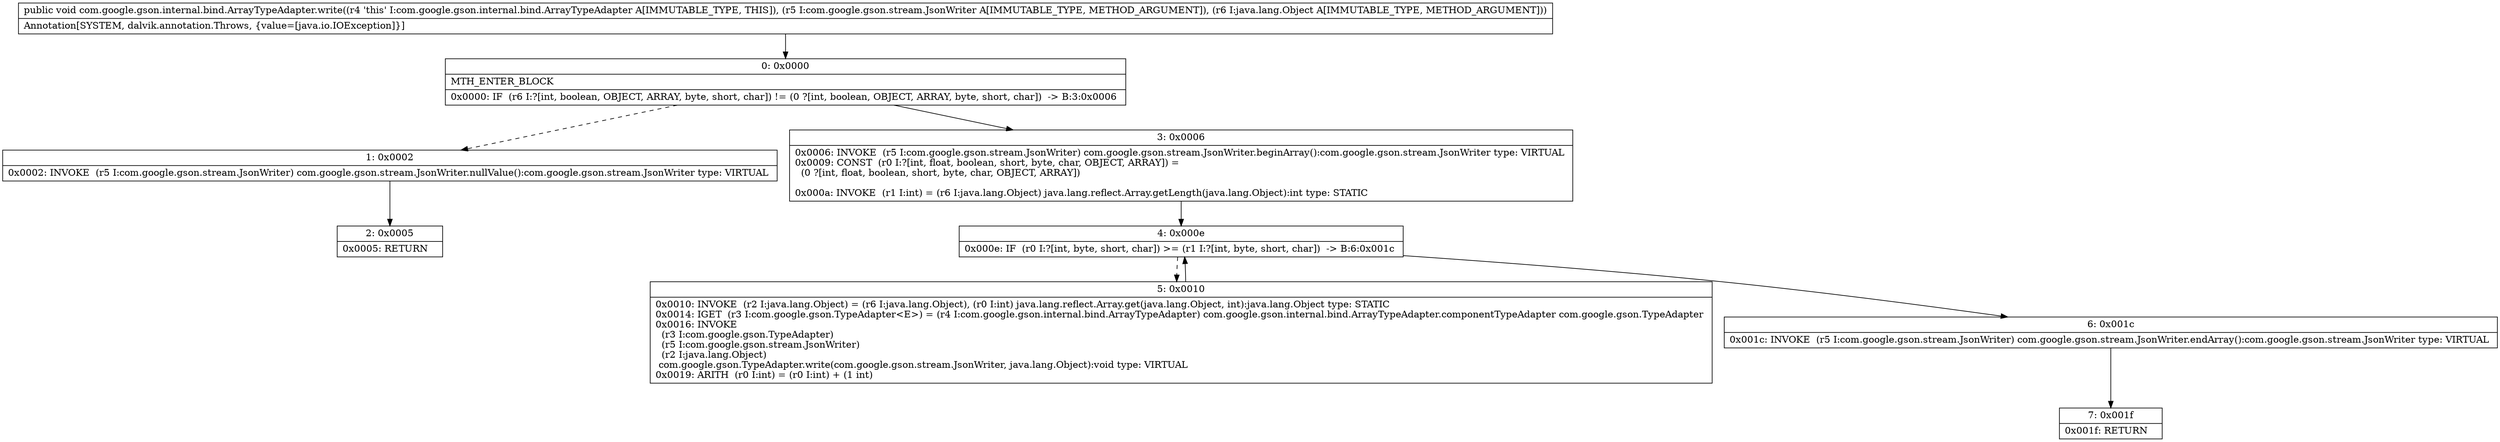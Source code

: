 digraph "CFG forcom.google.gson.internal.bind.ArrayTypeAdapter.write(Lcom\/google\/gson\/stream\/JsonWriter;Ljava\/lang\/Object;)V" {
Node_0 [shape=record,label="{0\:\ 0x0000|MTH_ENTER_BLOCK\l|0x0000: IF  (r6 I:?[int, boolean, OBJECT, ARRAY, byte, short, char]) != (0 ?[int, boolean, OBJECT, ARRAY, byte, short, char])  \-\> B:3:0x0006 \l}"];
Node_1 [shape=record,label="{1\:\ 0x0002|0x0002: INVOKE  (r5 I:com.google.gson.stream.JsonWriter) com.google.gson.stream.JsonWriter.nullValue():com.google.gson.stream.JsonWriter type: VIRTUAL \l}"];
Node_2 [shape=record,label="{2\:\ 0x0005|0x0005: RETURN   \l}"];
Node_3 [shape=record,label="{3\:\ 0x0006|0x0006: INVOKE  (r5 I:com.google.gson.stream.JsonWriter) com.google.gson.stream.JsonWriter.beginArray():com.google.gson.stream.JsonWriter type: VIRTUAL \l0x0009: CONST  (r0 I:?[int, float, boolean, short, byte, char, OBJECT, ARRAY]) = \l  (0 ?[int, float, boolean, short, byte, char, OBJECT, ARRAY])\l \l0x000a: INVOKE  (r1 I:int) = (r6 I:java.lang.Object) java.lang.reflect.Array.getLength(java.lang.Object):int type: STATIC \l}"];
Node_4 [shape=record,label="{4\:\ 0x000e|0x000e: IF  (r0 I:?[int, byte, short, char]) \>= (r1 I:?[int, byte, short, char])  \-\> B:6:0x001c \l}"];
Node_5 [shape=record,label="{5\:\ 0x0010|0x0010: INVOKE  (r2 I:java.lang.Object) = (r6 I:java.lang.Object), (r0 I:int) java.lang.reflect.Array.get(java.lang.Object, int):java.lang.Object type: STATIC \l0x0014: IGET  (r3 I:com.google.gson.TypeAdapter\<E\>) = (r4 I:com.google.gson.internal.bind.ArrayTypeAdapter) com.google.gson.internal.bind.ArrayTypeAdapter.componentTypeAdapter com.google.gson.TypeAdapter \l0x0016: INVOKE  \l  (r3 I:com.google.gson.TypeAdapter)\l  (r5 I:com.google.gson.stream.JsonWriter)\l  (r2 I:java.lang.Object)\l com.google.gson.TypeAdapter.write(com.google.gson.stream.JsonWriter, java.lang.Object):void type: VIRTUAL \l0x0019: ARITH  (r0 I:int) = (r0 I:int) + (1 int) \l}"];
Node_6 [shape=record,label="{6\:\ 0x001c|0x001c: INVOKE  (r5 I:com.google.gson.stream.JsonWriter) com.google.gson.stream.JsonWriter.endArray():com.google.gson.stream.JsonWriter type: VIRTUAL \l}"];
Node_7 [shape=record,label="{7\:\ 0x001f|0x001f: RETURN   \l}"];
MethodNode[shape=record,label="{public void com.google.gson.internal.bind.ArrayTypeAdapter.write((r4 'this' I:com.google.gson.internal.bind.ArrayTypeAdapter A[IMMUTABLE_TYPE, THIS]), (r5 I:com.google.gson.stream.JsonWriter A[IMMUTABLE_TYPE, METHOD_ARGUMENT]), (r6 I:java.lang.Object A[IMMUTABLE_TYPE, METHOD_ARGUMENT]))  | Annotation[SYSTEM, dalvik.annotation.Throws, \{value=[java.io.IOException]\}]\l}"];
MethodNode -> Node_0;
Node_0 -> Node_1[style=dashed];
Node_0 -> Node_3;
Node_1 -> Node_2;
Node_3 -> Node_4;
Node_4 -> Node_5[style=dashed];
Node_4 -> Node_6;
Node_5 -> Node_4;
Node_6 -> Node_7;
}

